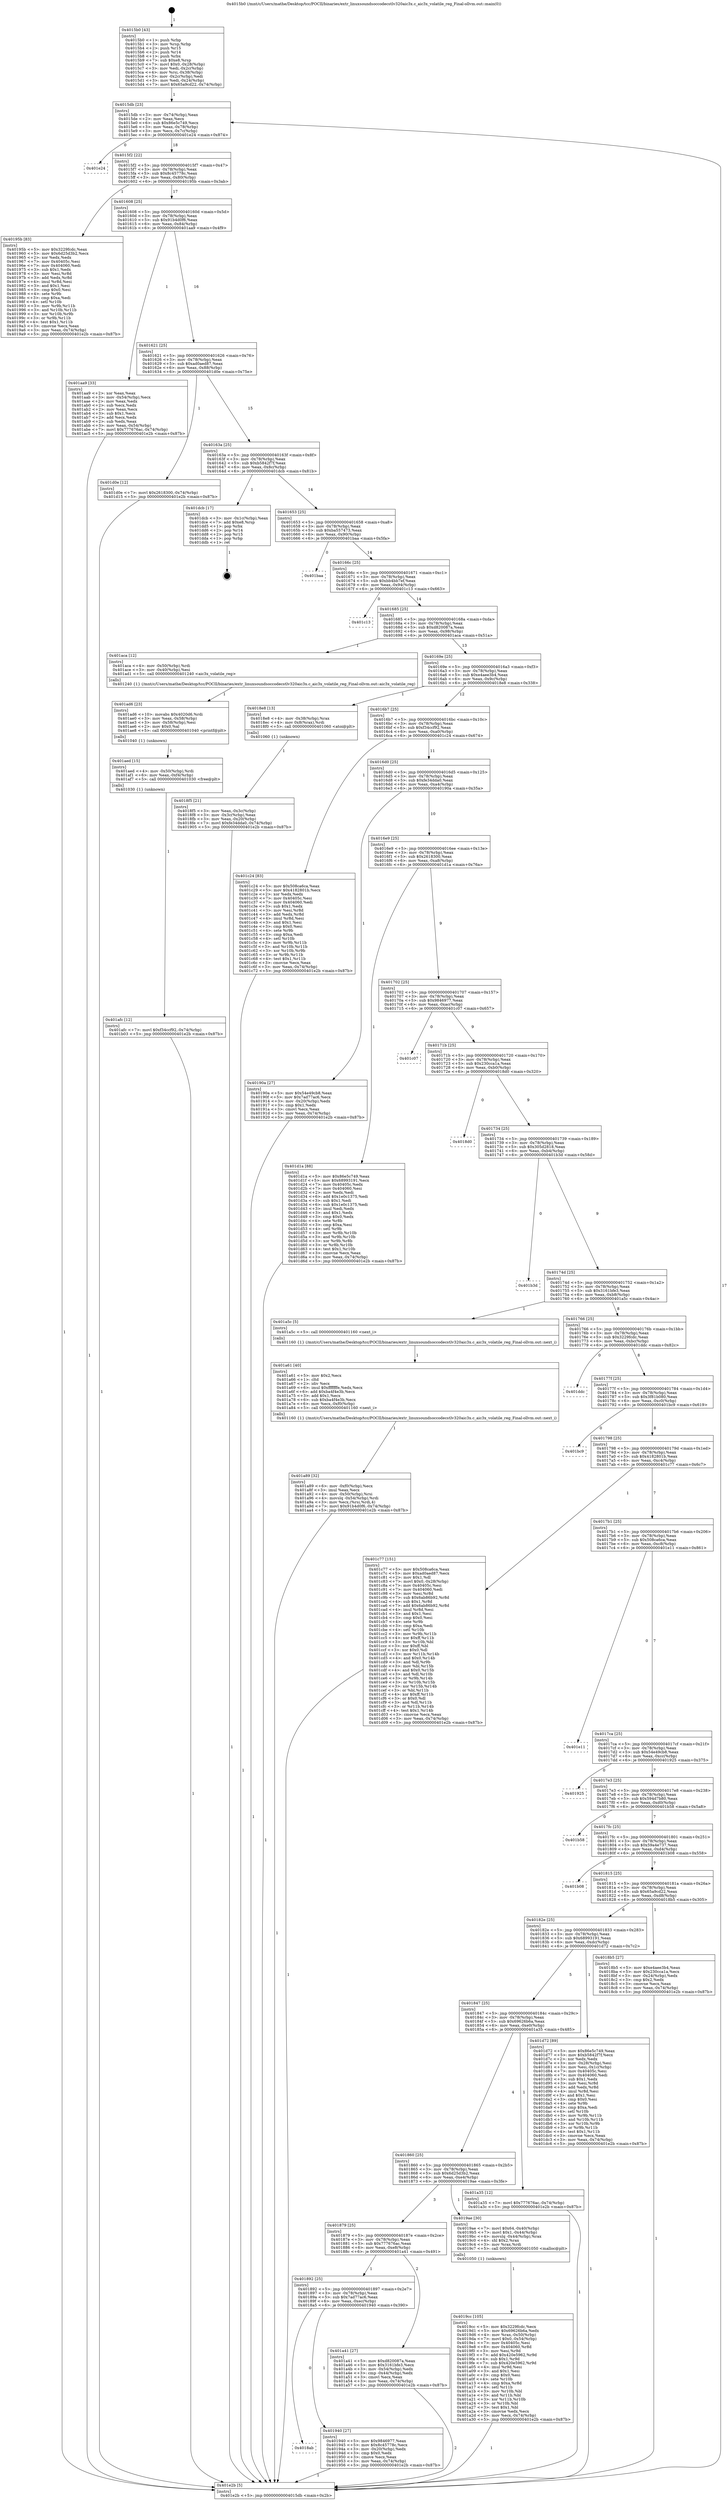 digraph "0x4015b0" {
  label = "0x4015b0 (/mnt/c/Users/mathe/Desktop/tcc/POCII/binaries/extr_linuxsoundsoccodecstlv320aic3x.c_aic3x_volatile_reg_Final-ollvm.out::main(0))"
  labelloc = "t"
  node[shape=record]

  Entry [label="",width=0.3,height=0.3,shape=circle,fillcolor=black,style=filled]
  "0x4015db" [label="{
     0x4015db [23]\l
     | [instrs]\l
     &nbsp;&nbsp;0x4015db \<+3\>: mov -0x74(%rbp),%eax\l
     &nbsp;&nbsp;0x4015de \<+2\>: mov %eax,%ecx\l
     &nbsp;&nbsp;0x4015e0 \<+6\>: sub $0x86e5c749,%ecx\l
     &nbsp;&nbsp;0x4015e6 \<+3\>: mov %eax,-0x78(%rbp)\l
     &nbsp;&nbsp;0x4015e9 \<+3\>: mov %ecx,-0x7c(%rbp)\l
     &nbsp;&nbsp;0x4015ec \<+6\>: je 0000000000401e24 \<main+0x874\>\l
  }"]
  "0x401e24" [label="{
     0x401e24\l
  }", style=dashed]
  "0x4015f2" [label="{
     0x4015f2 [22]\l
     | [instrs]\l
     &nbsp;&nbsp;0x4015f2 \<+5\>: jmp 00000000004015f7 \<main+0x47\>\l
     &nbsp;&nbsp;0x4015f7 \<+3\>: mov -0x78(%rbp),%eax\l
     &nbsp;&nbsp;0x4015fa \<+5\>: sub $0x8c45778c,%eax\l
     &nbsp;&nbsp;0x4015ff \<+3\>: mov %eax,-0x80(%rbp)\l
     &nbsp;&nbsp;0x401602 \<+6\>: je 000000000040195b \<main+0x3ab\>\l
  }"]
  Exit [label="",width=0.3,height=0.3,shape=circle,fillcolor=black,style=filled,peripheries=2]
  "0x40195b" [label="{
     0x40195b [83]\l
     | [instrs]\l
     &nbsp;&nbsp;0x40195b \<+5\>: mov $0x3229fcdc,%eax\l
     &nbsp;&nbsp;0x401960 \<+5\>: mov $0x6d25d3b2,%ecx\l
     &nbsp;&nbsp;0x401965 \<+2\>: xor %edx,%edx\l
     &nbsp;&nbsp;0x401967 \<+7\>: mov 0x40405c,%esi\l
     &nbsp;&nbsp;0x40196e \<+7\>: mov 0x404060,%edi\l
     &nbsp;&nbsp;0x401975 \<+3\>: sub $0x1,%edx\l
     &nbsp;&nbsp;0x401978 \<+3\>: mov %esi,%r8d\l
     &nbsp;&nbsp;0x40197b \<+3\>: add %edx,%r8d\l
     &nbsp;&nbsp;0x40197e \<+4\>: imul %r8d,%esi\l
     &nbsp;&nbsp;0x401982 \<+3\>: and $0x1,%esi\l
     &nbsp;&nbsp;0x401985 \<+3\>: cmp $0x0,%esi\l
     &nbsp;&nbsp;0x401988 \<+4\>: sete %r9b\l
     &nbsp;&nbsp;0x40198c \<+3\>: cmp $0xa,%edi\l
     &nbsp;&nbsp;0x40198f \<+4\>: setl %r10b\l
     &nbsp;&nbsp;0x401993 \<+3\>: mov %r9b,%r11b\l
     &nbsp;&nbsp;0x401996 \<+3\>: and %r10b,%r11b\l
     &nbsp;&nbsp;0x401999 \<+3\>: xor %r10b,%r9b\l
     &nbsp;&nbsp;0x40199c \<+3\>: or %r9b,%r11b\l
     &nbsp;&nbsp;0x40199f \<+4\>: test $0x1,%r11b\l
     &nbsp;&nbsp;0x4019a3 \<+3\>: cmovne %ecx,%eax\l
     &nbsp;&nbsp;0x4019a6 \<+3\>: mov %eax,-0x74(%rbp)\l
     &nbsp;&nbsp;0x4019a9 \<+5\>: jmp 0000000000401e2b \<main+0x87b\>\l
  }"]
  "0x401608" [label="{
     0x401608 [25]\l
     | [instrs]\l
     &nbsp;&nbsp;0x401608 \<+5\>: jmp 000000000040160d \<main+0x5d\>\l
     &nbsp;&nbsp;0x40160d \<+3\>: mov -0x78(%rbp),%eax\l
     &nbsp;&nbsp;0x401610 \<+5\>: sub $0x91b4d0f6,%eax\l
     &nbsp;&nbsp;0x401615 \<+6\>: mov %eax,-0x84(%rbp)\l
     &nbsp;&nbsp;0x40161b \<+6\>: je 0000000000401aa9 \<main+0x4f9\>\l
  }"]
  "0x401afc" [label="{
     0x401afc [12]\l
     | [instrs]\l
     &nbsp;&nbsp;0x401afc \<+7\>: movl $0xf34ccf92,-0x74(%rbp)\l
     &nbsp;&nbsp;0x401b03 \<+5\>: jmp 0000000000401e2b \<main+0x87b\>\l
  }"]
  "0x401aa9" [label="{
     0x401aa9 [33]\l
     | [instrs]\l
     &nbsp;&nbsp;0x401aa9 \<+2\>: xor %eax,%eax\l
     &nbsp;&nbsp;0x401aab \<+3\>: mov -0x54(%rbp),%ecx\l
     &nbsp;&nbsp;0x401aae \<+2\>: mov %eax,%edx\l
     &nbsp;&nbsp;0x401ab0 \<+2\>: sub %ecx,%edx\l
     &nbsp;&nbsp;0x401ab2 \<+2\>: mov %eax,%ecx\l
     &nbsp;&nbsp;0x401ab4 \<+3\>: sub $0x1,%ecx\l
     &nbsp;&nbsp;0x401ab7 \<+2\>: add %ecx,%edx\l
     &nbsp;&nbsp;0x401ab9 \<+2\>: sub %edx,%eax\l
     &nbsp;&nbsp;0x401abb \<+3\>: mov %eax,-0x54(%rbp)\l
     &nbsp;&nbsp;0x401abe \<+7\>: movl $0x777676ac,-0x74(%rbp)\l
     &nbsp;&nbsp;0x401ac5 \<+5\>: jmp 0000000000401e2b \<main+0x87b\>\l
  }"]
  "0x401621" [label="{
     0x401621 [25]\l
     | [instrs]\l
     &nbsp;&nbsp;0x401621 \<+5\>: jmp 0000000000401626 \<main+0x76\>\l
     &nbsp;&nbsp;0x401626 \<+3\>: mov -0x78(%rbp),%eax\l
     &nbsp;&nbsp;0x401629 \<+5\>: sub $0xad0aed87,%eax\l
     &nbsp;&nbsp;0x40162e \<+6\>: mov %eax,-0x88(%rbp)\l
     &nbsp;&nbsp;0x401634 \<+6\>: je 0000000000401d0e \<main+0x75e\>\l
  }"]
  "0x401aed" [label="{
     0x401aed [15]\l
     | [instrs]\l
     &nbsp;&nbsp;0x401aed \<+4\>: mov -0x50(%rbp),%rdi\l
     &nbsp;&nbsp;0x401af1 \<+6\>: mov %eax,-0xf4(%rbp)\l
     &nbsp;&nbsp;0x401af7 \<+5\>: call 0000000000401030 \<free@plt\>\l
     | [calls]\l
     &nbsp;&nbsp;0x401030 \{1\} (unknown)\l
  }"]
  "0x401d0e" [label="{
     0x401d0e [12]\l
     | [instrs]\l
     &nbsp;&nbsp;0x401d0e \<+7\>: movl $0x2618300,-0x74(%rbp)\l
     &nbsp;&nbsp;0x401d15 \<+5\>: jmp 0000000000401e2b \<main+0x87b\>\l
  }"]
  "0x40163a" [label="{
     0x40163a [25]\l
     | [instrs]\l
     &nbsp;&nbsp;0x40163a \<+5\>: jmp 000000000040163f \<main+0x8f\>\l
     &nbsp;&nbsp;0x40163f \<+3\>: mov -0x78(%rbp),%eax\l
     &nbsp;&nbsp;0x401642 \<+5\>: sub $0xb5842f7f,%eax\l
     &nbsp;&nbsp;0x401647 \<+6\>: mov %eax,-0x8c(%rbp)\l
     &nbsp;&nbsp;0x40164d \<+6\>: je 0000000000401dcb \<main+0x81b\>\l
  }"]
  "0x401ad6" [label="{
     0x401ad6 [23]\l
     | [instrs]\l
     &nbsp;&nbsp;0x401ad6 \<+10\>: movabs $0x4020d6,%rdi\l
     &nbsp;&nbsp;0x401ae0 \<+3\>: mov %eax,-0x58(%rbp)\l
     &nbsp;&nbsp;0x401ae3 \<+3\>: mov -0x58(%rbp),%esi\l
     &nbsp;&nbsp;0x401ae6 \<+2\>: mov $0x0,%al\l
     &nbsp;&nbsp;0x401ae8 \<+5\>: call 0000000000401040 \<printf@plt\>\l
     | [calls]\l
     &nbsp;&nbsp;0x401040 \{1\} (unknown)\l
  }"]
  "0x401dcb" [label="{
     0x401dcb [17]\l
     | [instrs]\l
     &nbsp;&nbsp;0x401dcb \<+3\>: mov -0x1c(%rbp),%eax\l
     &nbsp;&nbsp;0x401dce \<+7\>: add $0xe8,%rsp\l
     &nbsp;&nbsp;0x401dd5 \<+1\>: pop %rbx\l
     &nbsp;&nbsp;0x401dd6 \<+2\>: pop %r14\l
     &nbsp;&nbsp;0x401dd8 \<+2\>: pop %r15\l
     &nbsp;&nbsp;0x401dda \<+1\>: pop %rbp\l
     &nbsp;&nbsp;0x401ddb \<+1\>: ret\l
  }"]
  "0x401653" [label="{
     0x401653 [25]\l
     | [instrs]\l
     &nbsp;&nbsp;0x401653 \<+5\>: jmp 0000000000401658 \<main+0xa8\>\l
     &nbsp;&nbsp;0x401658 \<+3\>: mov -0x78(%rbp),%eax\l
     &nbsp;&nbsp;0x40165b \<+5\>: sub $0xba557473,%eax\l
     &nbsp;&nbsp;0x401660 \<+6\>: mov %eax,-0x90(%rbp)\l
     &nbsp;&nbsp;0x401666 \<+6\>: je 0000000000401baa \<main+0x5fa\>\l
  }"]
  "0x401a89" [label="{
     0x401a89 [32]\l
     | [instrs]\l
     &nbsp;&nbsp;0x401a89 \<+6\>: mov -0xf0(%rbp),%ecx\l
     &nbsp;&nbsp;0x401a8f \<+3\>: imul %eax,%ecx\l
     &nbsp;&nbsp;0x401a92 \<+4\>: mov -0x50(%rbp),%rsi\l
     &nbsp;&nbsp;0x401a96 \<+4\>: movslq -0x54(%rbp),%rdi\l
     &nbsp;&nbsp;0x401a9a \<+3\>: mov %ecx,(%rsi,%rdi,4)\l
     &nbsp;&nbsp;0x401a9d \<+7\>: movl $0x91b4d0f6,-0x74(%rbp)\l
     &nbsp;&nbsp;0x401aa4 \<+5\>: jmp 0000000000401e2b \<main+0x87b\>\l
  }"]
  "0x401baa" [label="{
     0x401baa\l
  }", style=dashed]
  "0x40166c" [label="{
     0x40166c [25]\l
     | [instrs]\l
     &nbsp;&nbsp;0x40166c \<+5\>: jmp 0000000000401671 \<main+0xc1\>\l
     &nbsp;&nbsp;0x401671 \<+3\>: mov -0x78(%rbp),%eax\l
     &nbsp;&nbsp;0x401674 \<+5\>: sub $0xbb4bb7ef,%eax\l
     &nbsp;&nbsp;0x401679 \<+6\>: mov %eax,-0x94(%rbp)\l
     &nbsp;&nbsp;0x40167f \<+6\>: je 0000000000401c13 \<main+0x663\>\l
  }"]
  "0x401a61" [label="{
     0x401a61 [40]\l
     | [instrs]\l
     &nbsp;&nbsp;0x401a61 \<+5\>: mov $0x2,%ecx\l
     &nbsp;&nbsp;0x401a66 \<+1\>: cltd\l
     &nbsp;&nbsp;0x401a67 \<+2\>: idiv %ecx\l
     &nbsp;&nbsp;0x401a69 \<+6\>: imul $0xfffffffe,%edx,%ecx\l
     &nbsp;&nbsp;0x401a6f \<+6\>: add $0xba4f4e3b,%ecx\l
     &nbsp;&nbsp;0x401a75 \<+3\>: add $0x1,%ecx\l
     &nbsp;&nbsp;0x401a78 \<+6\>: sub $0xba4f4e3b,%ecx\l
     &nbsp;&nbsp;0x401a7e \<+6\>: mov %ecx,-0xf0(%rbp)\l
     &nbsp;&nbsp;0x401a84 \<+5\>: call 0000000000401160 \<next_i\>\l
     | [calls]\l
     &nbsp;&nbsp;0x401160 \{1\} (/mnt/c/Users/mathe/Desktop/tcc/POCII/binaries/extr_linuxsoundsoccodecstlv320aic3x.c_aic3x_volatile_reg_Final-ollvm.out::next_i)\l
  }"]
  "0x401c13" [label="{
     0x401c13\l
  }", style=dashed]
  "0x401685" [label="{
     0x401685 [25]\l
     | [instrs]\l
     &nbsp;&nbsp;0x401685 \<+5\>: jmp 000000000040168a \<main+0xda\>\l
     &nbsp;&nbsp;0x40168a \<+3\>: mov -0x78(%rbp),%eax\l
     &nbsp;&nbsp;0x40168d \<+5\>: sub $0xd820087a,%eax\l
     &nbsp;&nbsp;0x401692 \<+6\>: mov %eax,-0x98(%rbp)\l
     &nbsp;&nbsp;0x401698 \<+6\>: je 0000000000401aca \<main+0x51a\>\l
  }"]
  "0x4019cc" [label="{
     0x4019cc [105]\l
     | [instrs]\l
     &nbsp;&nbsp;0x4019cc \<+5\>: mov $0x3229fcdc,%ecx\l
     &nbsp;&nbsp;0x4019d1 \<+5\>: mov $0x69626b6a,%edx\l
     &nbsp;&nbsp;0x4019d6 \<+4\>: mov %rax,-0x50(%rbp)\l
     &nbsp;&nbsp;0x4019da \<+7\>: movl $0x0,-0x54(%rbp)\l
     &nbsp;&nbsp;0x4019e1 \<+7\>: mov 0x40405c,%esi\l
     &nbsp;&nbsp;0x4019e8 \<+8\>: mov 0x404060,%r8d\l
     &nbsp;&nbsp;0x4019f0 \<+3\>: mov %esi,%r9d\l
     &nbsp;&nbsp;0x4019f3 \<+7\>: add $0x420e5962,%r9d\l
     &nbsp;&nbsp;0x4019fa \<+4\>: sub $0x1,%r9d\l
     &nbsp;&nbsp;0x4019fe \<+7\>: sub $0x420e5962,%r9d\l
     &nbsp;&nbsp;0x401a05 \<+4\>: imul %r9d,%esi\l
     &nbsp;&nbsp;0x401a09 \<+3\>: and $0x1,%esi\l
     &nbsp;&nbsp;0x401a0c \<+3\>: cmp $0x0,%esi\l
     &nbsp;&nbsp;0x401a0f \<+4\>: sete %r10b\l
     &nbsp;&nbsp;0x401a13 \<+4\>: cmp $0xa,%r8d\l
     &nbsp;&nbsp;0x401a17 \<+4\>: setl %r11b\l
     &nbsp;&nbsp;0x401a1b \<+3\>: mov %r10b,%bl\l
     &nbsp;&nbsp;0x401a1e \<+3\>: and %r11b,%bl\l
     &nbsp;&nbsp;0x401a21 \<+3\>: xor %r11b,%r10b\l
     &nbsp;&nbsp;0x401a24 \<+3\>: or %r10b,%bl\l
     &nbsp;&nbsp;0x401a27 \<+3\>: test $0x1,%bl\l
     &nbsp;&nbsp;0x401a2a \<+3\>: cmovne %edx,%ecx\l
     &nbsp;&nbsp;0x401a2d \<+3\>: mov %ecx,-0x74(%rbp)\l
     &nbsp;&nbsp;0x401a30 \<+5\>: jmp 0000000000401e2b \<main+0x87b\>\l
  }"]
  "0x401aca" [label="{
     0x401aca [12]\l
     | [instrs]\l
     &nbsp;&nbsp;0x401aca \<+4\>: mov -0x50(%rbp),%rdi\l
     &nbsp;&nbsp;0x401ace \<+3\>: mov -0x40(%rbp),%esi\l
     &nbsp;&nbsp;0x401ad1 \<+5\>: call 0000000000401240 \<aic3x_volatile_reg\>\l
     | [calls]\l
     &nbsp;&nbsp;0x401240 \{1\} (/mnt/c/Users/mathe/Desktop/tcc/POCII/binaries/extr_linuxsoundsoccodecstlv320aic3x.c_aic3x_volatile_reg_Final-ollvm.out::aic3x_volatile_reg)\l
  }"]
  "0x40169e" [label="{
     0x40169e [25]\l
     | [instrs]\l
     &nbsp;&nbsp;0x40169e \<+5\>: jmp 00000000004016a3 \<main+0xf3\>\l
     &nbsp;&nbsp;0x4016a3 \<+3\>: mov -0x78(%rbp),%eax\l
     &nbsp;&nbsp;0x4016a6 \<+5\>: sub $0xe4aee3b4,%eax\l
     &nbsp;&nbsp;0x4016ab \<+6\>: mov %eax,-0x9c(%rbp)\l
     &nbsp;&nbsp;0x4016b1 \<+6\>: je 00000000004018e8 \<main+0x338\>\l
  }"]
  "0x4018ab" [label="{
     0x4018ab\l
  }", style=dashed]
  "0x4018e8" [label="{
     0x4018e8 [13]\l
     | [instrs]\l
     &nbsp;&nbsp;0x4018e8 \<+4\>: mov -0x38(%rbp),%rax\l
     &nbsp;&nbsp;0x4018ec \<+4\>: mov 0x8(%rax),%rdi\l
     &nbsp;&nbsp;0x4018f0 \<+5\>: call 0000000000401060 \<atoi@plt\>\l
     | [calls]\l
     &nbsp;&nbsp;0x401060 \{1\} (unknown)\l
  }"]
  "0x4016b7" [label="{
     0x4016b7 [25]\l
     | [instrs]\l
     &nbsp;&nbsp;0x4016b7 \<+5\>: jmp 00000000004016bc \<main+0x10c\>\l
     &nbsp;&nbsp;0x4016bc \<+3\>: mov -0x78(%rbp),%eax\l
     &nbsp;&nbsp;0x4016bf \<+5\>: sub $0xf34ccf92,%eax\l
     &nbsp;&nbsp;0x4016c4 \<+6\>: mov %eax,-0xa0(%rbp)\l
     &nbsp;&nbsp;0x4016ca \<+6\>: je 0000000000401c24 \<main+0x674\>\l
  }"]
  "0x401940" [label="{
     0x401940 [27]\l
     | [instrs]\l
     &nbsp;&nbsp;0x401940 \<+5\>: mov $0x9846977,%eax\l
     &nbsp;&nbsp;0x401945 \<+5\>: mov $0x8c45778c,%ecx\l
     &nbsp;&nbsp;0x40194a \<+3\>: mov -0x20(%rbp),%edx\l
     &nbsp;&nbsp;0x40194d \<+3\>: cmp $0x0,%edx\l
     &nbsp;&nbsp;0x401950 \<+3\>: cmove %ecx,%eax\l
     &nbsp;&nbsp;0x401953 \<+3\>: mov %eax,-0x74(%rbp)\l
     &nbsp;&nbsp;0x401956 \<+5\>: jmp 0000000000401e2b \<main+0x87b\>\l
  }"]
  "0x401c24" [label="{
     0x401c24 [83]\l
     | [instrs]\l
     &nbsp;&nbsp;0x401c24 \<+5\>: mov $0x508ca6ca,%eax\l
     &nbsp;&nbsp;0x401c29 \<+5\>: mov $0x4182801b,%ecx\l
     &nbsp;&nbsp;0x401c2e \<+2\>: xor %edx,%edx\l
     &nbsp;&nbsp;0x401c30 \<+7\>: mov 0x40405c,%esi\l
     &nbsp;&nbsp;0x401c37 \<+7\>: mov 0x404060,%edi\l
     &nbsp;&nbsp;0x401c3e \<+3\>: sub $0x1,%edx\l
     &nbsp;&nbsp;0x401c41 \<+3\>: mov %esi,%r8d\l
     &nbsp;&nbsp;0x401c44 \<+3\>: add %edx,%r8d\l
     &nbsp;&nbsp;0x401c47 \<+4\>: imul %r8d,%esi\l
     &nbsp;&nbsp;0x401c4b \<+3\>: and $0x1,%esi\l
     &nbsp;&nbsp;0x401c4e \<+3\>: cmp $0x0,%esi\l
     &nbsp;&nbsp;0x401c51 \<+4\>: sete %r9b\l
     &nbsp;&nbsp;0x401c55 \<+3\>: cmp $0xa,%edi\l
     &nbsp;&nbsp;0x401c58 \<+4\>: setl %r10b\l
     &nbsp;&nbsp;0x401c5c \<+3\>: mov %r9b,%r11b\l
     &nbsp;&nbsp;0x401c5f \<+3\>: and %r10b,%r11b\l
     &nbsp;&nbsp;0x401c62 \<+3\>: xor %r10b,%r9b\l
     &nbsp;&nbsp;0x401c65 \<+3\>: or %r9b,%r11b\l
     &nbsp;&nbsp;0x401c68 \<+4\>: test $0x1,%r11b\l
     &nbsp;&nbsp;0x401c6c \<+3\>: cmovne %ecx,%eax\l
     &nbsp;&nbsp;0x401c6f \<+3\>: mov %eax,-0x74(%rbp)\l
     &nbsp;&nbsp;0x401c72 \<+5\>: jmp 0000000000401e2b \<main+0x87b\>\l
  }"]
  "0x4016d0" [label="{
     0x4016d0 [25]\l
     | [instrs]\l
     &nbsp;&nbsp;0x4016d0 \<+5\>: jmp 00000000004016d5 \<main+0x125\>\l
     &nbsp;&nbsp;0x4016d5 \<+3\>: mov -0x78(%rbp),%eax\l
     &nbsp;&nbsp;0x4016d8 \<+5\>: sub $0xfe34dda0,%eax\l
     &nbsp;&nbsp;0x4016dd \<+6\>: mov %eax,-0xa4(%rbp)\l
     &nbsp;&nbsp;0x4016e3 \<+6\>: je 000000000040190a \<main+0x35a\>\l
  }"]
  "0x401892" [label="{
     0x401892 [25]\l
     | [instrs]\l
     &nbsp;&nbsp;0x401892 \<+5\>: jmp 0000000000401897 \<main+0x2e7\>\l
     &nbsp;&nbsp;0x401897 \<+3\>: mov -0x78(%rbp),%eax\l
     &nbsp;&nbsp;0x40189a \<+5\>: sub $0x7ad77ac6,%eax\l
     &nbsp;&nbsp;0x40189f \<+6\>: mov %eax,-0xec(%rbp)\l
     &nbsp;&nbsp;0x4018a5 \<+6\>: je 0000000000401940 \<main+0x390\>\l
  }"]
  "0x40190a" [label="{
     0x40190a [27]\l
     | [instrs]\l
     &nbsp;&nbsp;0x40190a \<+5\>: mov $0x54e49cb8,%eax\l
     &nbsp;&nbsp;0x40190f \<+5\>: mov $0x7ad77ac6,%ecx\l
     &nbsp;&nbsp;0x401914 \<+3\>: mov -0x20(%rbp),%edx\l
     &nbsp;&nbsp;0x401917 \<+3\>: cmp $0x1,%edx\l
     &nbsp;&nbsp;0x40191a \<+3\>: cmovl %ecx,%eax\l
     &nbsp;&nbsp;0x40191d \<+3\>: mov %eax,-0x74(%rbp)\l
     &nbsp;&nbsp;0x401920 \<+5\>: jmp 0000000000401e2b \<main+0x87b\>\l
  }"]
  "0x4016e9" [label="{
     0x4016e9 [25]\l
     | [instrs]\l
     &nbsp;&nbsp;0x4016e9 \<+5\>: jmp 00000000004016ee \<main+0x13e\>\l
     &nbsp;&nbsp;0x4016ee \<+3\>: mov -0x78(%rbp),%eax\l
     &nbsp;&nbsp;0x4016f1 \<+5\>: sub $0x2618300,%eax\l
     &nbsp;&nbsp;0x4016f6 \<+6\>: mov %eax,-0xa8(%rbp)\l
     &nbsp;&nbsp;0x4016fc \<+6\>: je 0000000000401d1a \<main+0x76a\>\l
  }"]
  "0x401a41" [label="{
     0x401a41 [27]\l
     | [instrs]\l
     &nbsp;&nbsp;0x401a41 \<+5\>: mov $0xd820087a,%eax\l
     &nbsp;&nbsp;0x401a46 \<+5\>: mov $0x3161bfe3,%ecx\l
     &nbsp;&nbsp;0x401a4b \<+3\>: mov -0x54(%rbp),%edx\l
     &nbsp;&nbsp;0x401a4e \<+3\>: cmp -0x44(%rbp),%edx\l
     &nbsp;&nbsp;0x401a51 \<+3\>: cmovl %ecx,%eax\l
     &nbsp;&nbsp;0x401a54 \<+3\>: mov %eax,-0x74(%rbp)\l
     &nbsp;&nbsp;0x401a57 \<+5\>: jmp 0000000000401e2b \<main+0x87b\>\l
  }"]
  "0x401d1a" [label="{
     0x401d1a [88]\l
     | [instrs]\l
     &nbsp;&nbsp;0x401d1a \<+5\>: mov $0x86e5c749,%eax\l
     &nbsp;&nbsp;0x401d1f \<+5\>: mov $0x68993191,%ecx\l
     &nbsp;&nbsp;0x401d24 \<+7\>: mov 0x40405c,%edx\l
     &nbsp;&nbsp;0x401d2b \<+7\>: mov 0x404060,%esi\l
     &nbsp;&nbsp;0x401d32 \<+2\>: mov %edx,%edi\l
     &nbsp;&nbsp;0x401d34 \<+6\>: add $0x1e0c1375,%edi\l
     &nbsp;&nbsp;0x401d3a \<+3\>: sub $0x1,%edi\l
     &nbsp;&nbsp;0x401d3d \<+6\>: sub $0x1e0c1375,%edi\l
     &nbsp;&nbsp;0x401d43 \<+3\>: imul %edi,%edx\l
     &nbsp;&nbsp;0x401d46 \<+3\>: and $0x1,%edx\l
     &nbsp;&nbsp;0x401d49 \<+3\>: cmp $0x0,%edx\l
     &nbsp;&nbsp;0x401d4c \<+4\>: sete %r8b\l
     &nbsp;&nbsp;0x401d50 \<+3\>: cmp $0xa,%esi\l
     &nbsp;&nbsp;0x401d53 \<+4\>: setl %r9b\l
     &nbsp;&nbsp;0x401d57 \<+3\>: mov %r8b,%r10b\l
     &nbsp;&nbsp;0x401d5a \<+3\>: and %r9b,%r10b\l
     &nbsp;&nbsp;0x401d5d \<+3\>: xor %r9b,%r8b\l
     &nbsp;&nbsp;0x401d60 \<+3\>: or %r8b,%r10b\l
     &nbsp;&nbsp;0x401d63 \<+4\>: test $0x1,%r10b\l
     &nbsp;&nbsp;0x401d67 \<+3\>: cmovne %ecx,%eax\l
     &nbsp;&nbsp;0x401d6a \<+3\>: mov %eax,-0x74(%rbp)\l
     &nbsp;&nbsp;0x401d6d \<+5\>: jmp 0000000000401e2b \<main+0x87b\>\l
  }"]
  "0x401702" [label="{
     0x401702 [25]\l
     | [instrs]\l
     &nbsp;&nbsp;0x401702 \<+5\>: jmp 0000000000401707 \<main+0x157\>\l
     &nbsp;&nbsp;0x401707 \<+3\>: mov -0x78(%rbp),%eax\l
     &nbsp;&nbsp;0x40170a \<+5\>: sub $0x9846977,%eax\l
     &nbsp;&nbsp;0x40170f \<+6\>: mov %eax,-0xac(%rbp)\l
     &nbsp;&nbsp;0x401715 \<+6\>: je 0000000000401c07 \<main+0x657\>\l
  }"]
  "0x401879" [label="{
     0x401879 [25]\l
     | [instrs]\l
     &nbsp;&nbsp;0x401879 \<+5\>: jmp 000000000040187e \<main+0x2ce\>\l
     &nbsp;&nbsp;0x40187e \<+3\>: mov -0x78(%rbp),%eax\l
     &nbsp;&nbsp;0x401881 \<+5\>: sub $0x777676ac,%eax\l
     &nbsp;&nbsp;0x401886 \<+6\>: mov %eax,-0xe8(%rbp)\l
     &nbsp;&nbsp;0x40188c \<+6\>: je 0000000000401a41 \<main+0x491\>\l
  }"]
  "0x401c07" [label="{
     0x401c07\l
  }", style=dashed]
  "0x40171b" [label="{
     0x40171b [25]\l
     | [instrs]\l
     &nbsp;&nbsp;0x40171b \<+5\>: jmp 0000000000401720 \<main+0x170\>\l
     &nbsp;&nbsp;0x401720 \<+3\>: mov -0x78(%rbp),%eax\l
     &nbsp;&nbsp;0x401723 \<+5\>: sub $0x230cca1a,%eax\l
     &nbsp;&nbsp;0x401728 \<+6\>: mov %eax,-0xb0(%rbp)\l
     &nbsp;&nbsp;0x40172e \<+6\>: je 00000000004018d0 \<main+0x320\>\l
  }"]
  "0x4019ae" [label="{
     0x4019ae [30]\l
     | [instrs]\l
     &nbsp;&nbsp;0x4019ae \<+7\>: movl $0x64,-0x40(%rbp)\l
     &nbsp;&nbsp;0x4019b5 \<+7\>: movl $0x1,-0x44(%rbp)\l
     &nbsp;&nbsp;0x4019bc \<+4\>: movslq -0x44(%rbp),%rax\l
     &nbsp;&nbsp;0x4019c0 \<+4\>: shl $0x2,%rax\l
     &nbsp;&nbsp;0x4019c4 \<+3\>: mov %rax,%rdi\l
     &nbsp;&nbsp;0x4019c7 \<+5\>: call 0000000000401050 \<malloc@plt\>\l
     | [calls]\l
     &nbsp;&nbsp;0x401050 \{1\} (unknown)\l
  }"]
  "0x4018d0" [label="{
     0x4018d0\l
  }", style=dashed]
  "0x401734" [label="{
     0x401734 [25]\l
     | [instrs]\l
     &nbsp;&nbsp;0x401734 \<+5\>: jmp 0000000000401739 \<main+0x189\>\l
     &nbsp;&nbsp;0x401739 \<+3\>: mov -0x78(%rbp),%eax\l
     &nbsp;&nbsp;0x40173c \<+5\>: sub $0x305d2818,%eax\l
     &nbsp;&nbsp;0x401741 \<+6\>: mov %eax,-0xb4(%rbp)\l
     &nbsp;&nbsp;0x401747 \<+6\>: je 0000000000401b3d \<main+0x58d\>\l
  }"]
  "0x401860" [label="{
     0x401860 [25]\l
     | [instrs]\l
     &nbsp;&nbsp;0x401860 \<+5\>: jmp 0000000000401865 \<main+0x2b5\>\l
     &nbsp;&nbsp;0x401865 \<+3\>: mov -0x78(%rbp),%eax\l
     &nbsp;&nbsp;0x401868 \<+5\>: sub $0x6d25d3b2,%eax\l
     &nbsp;&nbsp;0x40186d \<+6\>: mov %eax,-0xe4(%rbp)\l
     &nbsp;&nbsp;0x401873 \<+6\>: je 00000000004019ae \<main+0x3fe\>\l
  }"]
  "0x401b3d" [label="{
     0x401b3d\l
  }", style=dashed]
  "0x40174d" [label="{
     0x40174d [25]\l
     | [instrs]\l
     &nbsp;&nbsp;0x40174d \<+5\>: jmp 0000000000401752 \<main+0x1a2\>\l
     &nbsp;&nbsp;0x401752 \<+3\>: mov -0x78(%rbp),%eax\l
     &nbsp;&nbsp;0x401755 \<+5\>: sub $0x3161bfe3,%eax\l
     &nbsp;&nbsp;0x40175a \<+6\>: mov %eax,-0xb8(%rbp)\l
     &nbsp;&nbsp;0x401760 \<+6\>: je 0000000000401a5c \<main+0x4ac\>\l
  }"]
  "0x401a35" [label="{
     0x401a35 [12]\l
     | [instrs]\l
     &nbsp;&nbsp;0x401a35 \<+7\>: movl $0x777676ac,-0x74(%rbp)\l
     &nbsp;&nbsp;0x401a3c \<+5\>: jmp 0000000000401e2b \<main+0x87b\>\l
  }"]
  "0x401a5c" [label="{
     0x401a5c [5]\l
     | [instrs]\l
     &nbsp;&nbsp;0x401a5c \<+5\>: call 0000000000401160 \<next_i\>\l
     | [calls]\l
     &nbsp;&nbsp;0x401160 \{1\} (/mnt/c/Users/mathe/Desktop/tcc/POCII/binaries/extr_linuxsoundsoccodecstlv320aic3x.c_aic3x_volatile_reg_Final-ollvm.out::next_i)\l
  }"]
  "0x401766" [label="{
     0x401766 [25]\l
     | [instrs]\l
     &nbsp;&nbsp;0x401766 \<+5\>: jmp 000000000040176b \<main+0x1bb\>\l
     &nbsp;&nbsp;0x40176b \<+3\>: mov -0x78(%rbp),%eax\l
     &nbsp;&nbsp;0x40176e \<+5\>: sub $0x3229fcdc,%eax\l
     &nbsp;&nbsp;0x401773 \<+6\>: mov %eax,-0xbc(%rbp)\l
     &nbsp;&nbsp;0x401779 \<+6\>: je 0000000000401ddc \<main+0x82c\>\l
  }"]
  "0x401847" [label="{
     0x401847 [25]\l
     | [instrs]\l
     &nbsp;&nbsp;0x401847 \<+5\>: jmp 000000000040184c \<main+0x29c\>\l
     &nbsp;&nbsp;0x40184c \<+3\>: mov -0x78(%rbp),%eax\l
     &nbsp;&nbsp;0x40184f \<+5\>: sub $0x69626b6a,%eax\l
     &nbsp;&nbsp;0x401854 \<+6\>: mov %eax,-0xe0(%rbp)\l
     &nbsp;&nbsp;0x40185a \<+6\>: je 0000000000401a35 \<main+0x485\>\l
  }"]
  "0x401ddc" [label="{
     0x401ddc\l
  }", style=dashed]
  "0x40177f" [label="{
     0x40177f [25]\l
     | [instrs]\l
     &nbsp;&nbsp;0x40177f \<+5\>: jmp 0000000000401784 \<main+0x1d4\>\l
     &nbsp;&nbsp;0x401784 \<+3\>: mov -0x78(%rbp),%eax\l
     &nbsp;&nbsp;0x401787 \<+5\>: sub $0x3f81b080,%eax\l
     &nbsp;&nbsp;0x40178c \<+6\>: mov %eax,-0xc0(%rbp)\l
     &nbsp;&nbsp;0x401792 \<+6\>: je 0000000000401bc9 \<main+0x619\>\l
  }"]
  "0x401d72" [label="{
     0x401d72 [89]\l
     | [instrs]\l
     &nbsp;&nbsp;0x401d72 \<+5\>: mov $0x86e5c749,%eax\l
     &nbsp;&nbsp;0x401d77 \<+5\>: mov $0xb5842f7f,%ecx\l
     &nbsp;&nbsp;0x401d7c \<+2\>: xor %edx,%edx\l
     &nbsp;&nbsp;0x401d7e \<+3\>: mov -0x28(%rbp),%esi\l
     &nbsp;&nbsp;0x401d81 \<+3\>: mov %esi,-0x1c(%rbp)\l
     &nbsp;&nbsp;0x401d84 \<+7\>: mov 0x40405c,%esi\l
     &nbsp;&nbsp;0x401d8b \<+7\>: mov 0x404060,%edi\l
     &nbsp;&nbsp;0x401d92 \<+3\>: sub $0x1,%edx\l
     &nbsp;&nbsp;0x401d95 \<+3\>: mov %esi,%r8d\l
     &nbsp;&nbsp;0x401d98 \<+3\>: add %edx,%r8d\l
     &nbsp;&nbsp;0x401d9b \<+4\>: imul %r8d,%esi\l
     &nbsp;&nbsp;0x401d9f \<+3\>: and $0x1,%esi\l
     &nbsp;&nbsp;0x401da2 \<+3\>: cmp $0x0,%esi\l
     &nbsp;&nbsp;0x401da5 \<+4\>: sete %r9b\l
     &nbsp;&nbsp;0x401da9 \<+3\>: cmp $0xa,%edi\l
     &nbsp;&nbsp;0x401dac \<+4\>: setl %r10b\l
     &nbsp;&nbsp;0x401db0 \<+3\>: mov %r9b,%r11b\l
     &nbsp;&nbsp;0x401db3 \<+3\>: and %r10b,%r11b\l
     &nbsp;&nbsp;0x401db6 \<+3\>: xor %r10b,%r9b\l
     &nbsp;&nbsp;0x401db9 \<+3\>: or %r9b,%r11b\l
     &nbsp;&nbsp;0x401dbc \<+4\>: test $0x1,%r11b\l
     &nbsp;&nbsp;0x401dc0 \<+3\>: cmovne %ecx,%eax\l
     &nbsp;&nbsp;0x401dc3 \<+3\>: mov %eax,-0x74(%rbp)\l
     &nbsp;&nbsp;0x401dc6 \<+5\>: jmp 0000000000401e2b \<main+0x87b\>\l
  }"]
  "0x401bc9" [label="{
     0x401bc9\l
  }", style=dashed]
  "0x401798" [label="{
     0x401798 [25]\l
     | [instrs]\l
     &nbsp;&nbsp;0x401798 \<+5\>: jmp 000000000040179d \<main+0x1ed\>\l
     &nbsp;&nbsp;0x40179d \<+3\>: mov -0x78(%rbp),%eax\l
     &nbsp;&nbsp;0x4017a0 \<+5\>: sub $0x4182801b,%eax\l
     &nbsp;&nbsp;0x4017a5 \<+6\>: mov %eax,-0xc4(%rbp)\l
     &nbsp;&nbsp;0x4017ab \<+6\>: je 0000000000401c77 \<main+0x6c7\>\l
  }"]
  "0x4018f5" [label="{
     0x4018f5 [21]\l
     | [instrs]\l
     &nbsp;&nbsp;0x4018f5 \<+3\>: mov %eax,-0x3c(%rbp)\l
     &nbsp;&nbsp;0x4018f8 \<+3\>: mov -0x3c(%rbp),%eax\l
     &nbsp;&nbsp;0x4018fb \<+3\>: mov %eax,-0x20(%rbp)\l
     &nbsp;&nbsp;0x4018fe \<+7\>: movl $0xfe34dda0,-0x74(%rbp)\l
     &nbsp;&nbsp;0x401905 \<+5\>: jmp 0000000000401e2b \<main+0x87b\>\l
  }"]
  "0x401c77" [label="{
     0x401c77 [151]\l
     | [instrs]\l
     &nbsp;&nbsp;0x401c77 \<+5\>: mov $0x508ca6ca,%eax\l
     &nbsp;&nbsp;0x401c7c \<+5\>: mov $0xad0aed87,%ecx\l
     &nbsp;&nbsp;0x401c81 \<+2\>: mov $0x1,%dl\l
     &nbsp;&nbsp;0x401c83 \<+7\>: movl $0x0,-0x28(%rbp)\l
     &nbsp;&nbsp;0x401c8a \<+7\>: mov 0x40405c,%esi\l
     &nbsp;&nbsp;0x401c91 \<+7\>: mov 0x404060,%edi\l
     &nbsp;&nbsp;0x401c98 \<+3\>: mov %esi,%r8d\l
     &nbsp;&nbsp;0x401c9b \<+7\>: sub $0x6ab86b92,%r8d\l
     &nbsp;&nbsp;0x401ca2 \<+4\>: sub $0x1,%r8d\l
     &nbsp;&nbsp;0x401ca6 \<+7\>: add $0x6ab86b92,%r8d\l
     &nbsp;&nbsp;0x401cad \<+4\>: imul %r8d,%esi\l
     &nbsp;&nbsp;0x401cb1 \<+3\>: and $0x1,%esi\l
     &nbsp;&nbsp;0x401cb4 \<+3\>: cmp $0x0,%esi\l
     &nbsp;&nbsp;0x401cb7 \<+4\>: sete %r9b\l
     &nbsp;&nbsp;0x401cbb \<+3\>: cmp $0xa,%edi\l
     &nbsp;&nbsp;0x401cbe \<+4\>: setl %r10b\l
     &nbsp;&nbsp;0x401cc2 \<+3\>: mov %r9b,%r11b\l
     &nbsp;&nbsp;0x401cc5 \<+4\>: xor $0xff,%r11b\l
     &nbsp;&nbsp;0x401cc9 \<+3\>: mov %r10b,%bl\l
     &nbsp;&nbsp;0x401ccc \<+3\>: xor $0xff,%bl\l
     &nbsp;&nbsp;0x401ccf \<+3\>: xor $0x0,%dl\l
     &nbsp;&nbsp;0x401cd2 \<+3\>: mov %r11b,%r14b\l
     &nbsp;&nbsp;0x401cd5 \<+4\>: and $0x0,%r14b\l
     &nbsp;&nbsp;0x401cd9 \<+3\>: and %dl,%r9b\l
     &nbsp;&nbsp;0x401cdc \<+3\>: mov %bl,%r15b\l
     &nbsp;&nbsp;0x401cdf \<+4\>: and $0x0,%r15b\l
     &nbsp;&nbsp;0x401ce3 \<+3\>: and %dl,%r10b\l
     &nbsp;&nbsp;0x401ce6 \<+3\>: or %r9b,%r14b\l
     &nbsp;&nbsp;0x401ce9 \<+3\>: or %r10b,%r15b\l
     &nbsp;&nbsp;0x401cec \<+3\>: xor %r15b,%r14b\l
     &nbsp;&nbsp;0x401cef \<+3\>: or %bl,%r11b\l
     &nbsp;&nbsp;0x401cf2 \<+4\>: xor $0xff,%r11b\l
     &nbsp;&nbsp;0x401cf6 \<+3\>: or $0x0,%dl\l
     &nbsp;&nbsp;0x401cf9 \<+3\>: and %dl,%r11b\l
     &nbsp;&nbsp;0x401cfc \<+3\>: or %r11b,%r14b\l
     &nbsp;&nbsp;0x401cff \<+4\>: test $0x1,%r14b\l
     &nbsp;&nbsp;0x401d03 \<+3\>: cmovne %ecx,%eax\l
     &nbsp;&nbsp;0x401d06 \<+3\>: mov %eax,-0x74(%rbp)\l
     &nbsp;&nbsp;0x401d09 \<+5\>: jmp 0000000000401e2b \<main+0x87b\>\l
  }"]
  "0x4017b1" [label="{
     0x4017b1 [25]\l
     | [instrs]\l
     &nbsp;&nbsp;0x4017b1 \<+5\>: jmp 00000000004017b6 \<main+0x206\>\l
     &nbsp;&nbsp;0x4017b6 \<+3\>: mov -0x78(%rbp),%eax\l
     &nbsp;&nbsp;0x4017b9 \<+5\>: sub $0x508ca6ca,%eax\l
     &nbsp;&nbsp;0x4017be \<+6\>: mov %eax,-0xc8(%rbp)\l
     &nbsp;&nbsp;0x4017c4 \<+6\>: je 0000000000401e11 \<main+0x861\>\l
  }"]
  "0x4015b0" [label="{
     0x4015b0 [43]\l
     | [instrs]\l
     &nbsp;&nbsp;0x4015b0 \<+1\>: push %rbp\l
     &nbsp;&nbsp;0x4015b1 \<+3\>: mov %rsp,%rbp\l
     &nbsp;&nbsp;0x4015b4 \<+2\>: push %r15\l
     &nbsp;&nbsp;0x4015b6 \<+2\>: push %r14\l
     &nbsp;&nbsp;0x4015b8 \<+1\>: push %rbx\l
     &nbsp;&nbsp;0x4015b9 \<+7\>: sub $0xe8,%rsp\l
     &nbsp;&nbsp;0x4015c0 \<+7\>: movl $0x0,-0x28(%rbp)\l
     &nbsp;&nbsp;0x4015c7 \<+3\>: mov %edi,-0x2c(%rbp)\l
     &nbsp;&nbsp;0x4015ca \<+4\>: mov %rsi,-0x38(%rbp)\l
     &nbsp;&nbsp;0x4015ce \<+3\>: mov -0x2c(%rbp),%edi\l
     &nbsp;&nbsp;0x4015d1 \<+3\>: mov %edi,-0x24(%rbp)\l
     &nbsp;&nbsp;0x4015d4 \<+7\>: movl $0x65a9cd22,-0x74(%rbp)\l
  }"]
  "0x401e11" [label="{
     0x401e11\l
  }", style=dashed]
  "0x4017ca" [label="{
     0x4017ca [25]\l
     | [instrs]\l
     &nbsp;&nbsp;0x4017ca \<+5\>: jmp 00000000004017cf \<main+0x21f\>\l
     &nbsp;&nbsp;0x4017cf \<+3\>: mov -0x78(%rbp),%eax\l
     &nbsp;&nbsp;0x4017d2 \<+5\>: sub $0x54e49cb8,%eax\l
     &nbsp;&nbsp;0x4017d7 \<+6\>: mov %eax,-0xcc(%rbp)\l
     &nbsp;&nbsp;0x4017dd \<+6\>: je 0000000000401925 \<main+0x375\>\l
  }"]
  "0x401e2b" [label="{
     0x401e2b [5]\l
     | [instrs]\l
     &nbsp;&nbsp;0x401e2b \<+5\>: jmp 00000000004015db \<main+0x2b\>\l
  }"]
  "0x401925" [label="{
     0x401925\l
  }", style=dashed]
  "0x4017e3" [label="{
     0x4017e3 [25]\l
     | [instrs]\l
     &nbsp;&nbsp;0x4017e3 \<+5\>: jmp 00000000004017e8 \<main+0x238\>\l
     &nbsp;&nbsp;0x4017e8 \<+3\>: mov -0x78(%rbp),%eax\l
     &nbsp;&nbsp;0x4017eb \<+5\>: sub $0x594d7b80,%eax\l
     &nbsp;&nbsp;0x4017f0 \<+6\>: mov %eax,-0xd0(%rbp)\l
     &nbsp;&nbsp;0x4017f6 \<+6\>: je 0000000000401b58 \<main+0x5a8\>\l
  }"]
  "0x40182e" [label="{
     0x40182e [25]\l
     | [instrs]\l
     &nbsp;&nbsp;0x40182e \<+5\>: jmp 0000000000401833 \<main+0x283\>\l
     &nbsp;&nbsp;0x401833 \<+3\>: mov -0x78(%rbp),%eax\l
     &nbsp;&nbsp;0x401836 \<+5\>: sub $0x68993191,%eax\l
     &nbsp;&nbsp;0x40183b \<+6\>: mov %eax,-0xdc(%rbp)\l
     &nbsp;&nbsp;0x401841 \<+6\>: je 0000000000401d72 \<main+0x7c2\>\l
  }"]
  "0x401b58" [label="{
     0x401b58\l
  }", style=dashed]
  "0x4017fc" [label="{
     0x4017fc [25]\l
     | [instrs]\l
     &nbsp;&nbsp;0x4017fc \<+5\>: jmp 0000000000401801 \<main+0x251\>\l
     &nbsp;&nbsp;0x401801 \<+3\>: mov -0x78(%rbp),%eax\l
     &nbsp;&nbsp;0x401804 \<+5\>: sub $0x59a4e737,%eax\l
     &nbsp;&nbsp;0x401809 \<+6\>: mov %eax,-0xd4(%rbp)\l
     &nbsp;&nbsp;0x40180f \<+6\>: je 0000000000401b08 \<main+0x558\>\l
  }"]
  "0x4018b5" [label="{
     0x4018b5 [27]\l
     | [instrs]\l
     &nbsp;&nbsp;0x4018b5 \<+5\>: mov $0xe4aee3b4,%eax\l
     &nbsp;&nbsp;0x4018ba \<+5\>: mov $0x230cca1a,%ecx\l
     &nbsp;&nbsp;0x4018bf \<+3\>: mov -0x24(%rbp),%edx\l
     &nbsp;&nbsp;0x4018c2 \<+3\>: cmp $0x2,%edx\l
     &nbsp;&nbsp;0x4018c5 \<+3\>: cmovne %ecx,%eax\l
     &nbsp;&nbsp;0x4018c8 \<+3\>: mov %eax,-0x74(%rbp)\l
     &nbsp;&nbsp;0x4018cb \<+5\>: jmp 0000000000401e2b \<main+0x87b\>\l
  }"]
  "0x401b08" [label="{
     0x401b08\l
  }", style=dashed]
  "0x401815" [label="{
     0x401815 [25]\l
     | [instrs]\l
     &nbsp;&nbsp;0x401815 \<+5\>: jmp 000000000040181a \<main+0x26a\>\l
     &nbsp;&nbsp;0x40181a \<+3\>: mov -0x78(%rbp),%eax\l
     &nbsp;&nbsp;0x40181d \<+5\>: sub $0x65a9cd22,%eax\l
     &nbsp;&nbsp;0x401822 \<+6\>: mov %eax,-0xd8(%rbp)\l
     &nbsp;&nbsp;0x401828 \<+6\>: je 00000000004018b5 \<main+0x305\>\l
  }"]
  Entry -> "0x4015b0" [label=" 1"]
  "0x4015db" -> "0x401e24" [label=" 0"]
  "0x4015db" -> "0x4015f2" [label=" 18"]
  "0x401dcb" -> Exit [label=" 1"]
  "0x4015f2" -> "0x40195b" [label=" 1"]
  "0x4015f2" -> "0x401608" [label=" 17"]
  "0x401d72" -> "0x401e2b" [label=" 1"]
  "0x401608" -> "0x401aa9" [label=" 1"]
  "0x401608" -> "0x401621" [label=" 16"]
  "0x401d1a" -> "0x401e2b" [label=" 1"]
  "0x401621" -> "0x401d0e" [label=" 1"]
  "0x401621" -> "0x40163a" [label=" 15"]
  "0x401d0e" -> "0x401e2b" [label=" 1"]
  "0x40163a" -> "0x401dcb" [label=" 1"]
  "0x40163a" -> "0x401653" [label=" 14"]
  "0x401c77" -> "0x401e2b" [label=" 1"]
  "0x401653" -> "0x401baa" [label=" 0"]
  "0x401653" -> "0x40166c" [label=" 14"]
  "0x401c24" -> "0x401e2b" [label=" 1"]
  "0x40166c" -> "0x401c13" [label=" 0"]
  "0x40166c" -> "0x401685" [label=" 14"]
  "0x401afc" -> "0x401e2b" [label=" 1"]
  "0x401685" -> "0x401aca" [label=" 1"]
  "0x401685" -> "0x40169e" [label=" 13"]
  "0x401aed" -> "0x401afc" [label=" 1"]
  "0x40169e" -> "0x4018e8" [label=" 1"]
  "0x40169e" -> "0x4016b7" [label=" 12"]
  "0x401ad6" -> "0x401aed" [label=" 1"]
  "0x4016b7" -> "0x401c24" [label=" 1"]
  "0x4016b7" -> "0x4016d0" [label=" 11"]
  "0x401aca" -> "0x401ad6" [label=" 1"]
  "0x4016d0" -> "0x40190a" [label=" 1"]
  "0x4016d0" -> "0x4016e9" [label=" 10"]
  "0x401a89" -> "0x401e2b" [label=" 1"]
  "0x4016e9" -> "0x401d1a" [label=" 1"]
  "0x4016e9" -> "0x401702" [label=" 9"]
  "0x401a61" -> "0x401a89" [label=" 1"]
  "0x401702" -> "0x401c07" [label=" 0"]
  "0x401702" -> "0x40171b" [label=" 9"]
  "0x401a41" -> "0x401e2b" [label=" 2"]
  "0x40171b" -> "0x4018d0" [label=" 0"]
  "0x40171b" -> "0x401734" [label=" 9"]
  "0x401a35" -> "0x401e2b" [label=" 1"]
  "0x401734" -> "0x401b3d" [label=" 0"]
  "0x401734" -> "0x40174d" [label=" 9"]
  "0x4019ae" -> "0x4019cc" [label=" 1"]
  "0x40174d" -> "0x401a5c" [label=" 1"]
  "0x40174d" -> "0x401766" [label=" 8"]
  "0x40195b" -> "0x401e2b" [label=" 1"]
  "0x401766" -> "0x401ddc" [label=" 0"]
  "0x401766" -> "0x40177f" [label=" 8"]
  "0x401892" -> "0x4018ab" [label=" 0"]
  "0x40177f" -> "0x401bc9" [label=" 0"]
  "0x40177f" -> "0x401798" [label=" 8"]
  "0x401892" -> "0x401940" [label=" 1"]
  "0x401798" -> "0x401c77" [label=" 1"]
  "0x401798" -> "0x4017b1" [label=" 7"]
  "0x401879" -> "0x401892" [label=" 1"]
  "0x4017b1" -> "0x401e11" [label=" 0"]
  "0x4017b1" -> "0x4017ca" [label=" 7"]
  "0x401879" -> "0x401a41" [label=" 2"]
  "0x4017ca" -> "0x401925" [label=" 0"]
  "0x4017ca" -> "0x4017e3" [label=" 7"]
  "0x401a5c" -> "0x401a61" [label=" 1"]
  "0x4017e3" -> "0x401b58" [label=" 0"]
  "0x4017e3" -> "0x4017fc" [label=" 7"]
  "0x401860" -> "0x401879" [label=" 3"]
  "0x4017fc" -> "0x401b08" [label=" 0"]
  "0x4017fc" -> "0x401815" [label=" 7"]
  "0x401860" -> "0x4019ae" [label=" 1"]
  "0x401815" -> "0x4018b5" [label=" 1"]
  "0x401815" -> "0x40182e" [label=" 6"]
  "0x4018b5" -> "0x401e2b" [label=" 1"]
  "0x4015b0" -> "0x4015db" [label=" 1"]
  "0x401e2b" -> "0x4015db" [label=" 17"]
  "0x4018e8" -> "0x4018f5" [label=" 1"]
  "0x4018f5" -> "0x401e2b" [label=" 1"]
  "0x40190a" -> "0x401e2b" [label=" 1"]
  "0x401aa9" -> "0x401e2b" [label=" 1"]
  "0x40182e" -> "0x401d72" [label=" 1"]
  "0x40182e" -> "0x401847" [label=" 5"]
  "0x401940" -> "0x401e2b" [label=" 1"]
  "0x401847" -> "0x401a35" [label=" 1"]
  "0x401847" -> "0x401860" [label=" 4"]
  "0x4019cc" -> "0x401e2b" [label=" 1"]
}
